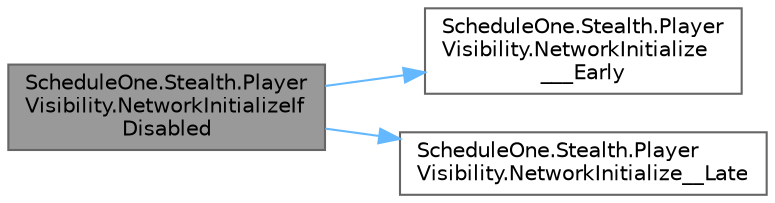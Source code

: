 digraph "ScheduleOne.Stealth.PlayerVisibility.NetworkInitializeIfDisabled"
{
 // LATEX_PDF_SIZE
  bgcolor="transparent";
  edge [fontname=Helvetica,fontsize=10,labelfontname=Helvetica,labelfontsize=10];
  node [fontname=Helvetica,fontsize=10,shape=box,height=0.2,width=0.4];
  rankdir="LR";
  Node1 [id="Node000001",label="ScheduleOne.Stealth.Player\lVisibility.NetworkInitializeIf\lDisabled",height=0.2,width=0.4,color="gray40", fillcolor="grey60", style="filled", fontcolor="black",tooltip=" "];
  Node1 -> Node2 [id="edge1_Node000001_Node000002",color="steelblue1",style="solid",tooltip=" "];
  Node2 [id="Node000002",label="ScheduleOne.Stealth.Player\lVisibility.NetworkInitialize\l___Early",height=0.2,width=0.4,color="grey40", fillcolor="white", style="filled",URL="$class_schedule_one_1_1_stealth_1_1_player_visibility.html#a544d4f1c0d7e155d11c5fa1f71902319",tooltip=" "];
  Node1 -> Node3 [id="edge2_Node000001_Node000003",color="steelblue1",style="solid",tooltip=" "];
  Node3 [id="Node000003",label="ScheduleOne.Stealth.Player\lVisibility.NetworkInitialize__Late",height=0.2,width=0.4,color="grey40", fillcolor="white", style="filled",URL="$class_schedule_one_1_1_stealth_1_1_player_visibility.html#a0e6051a622f11580f9761717162a489a",tooltip=" "];
}
